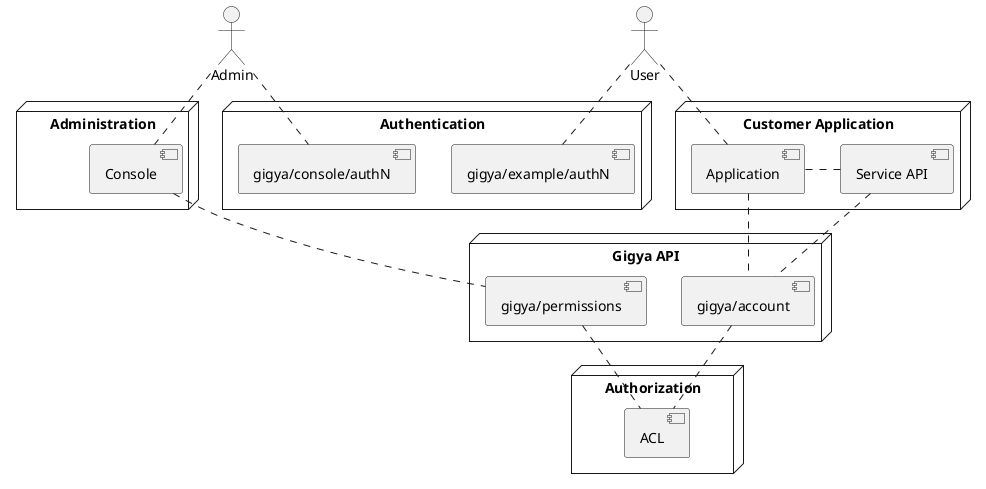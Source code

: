 @startuml

node "Customer Application" {
  [Application] 
  [Service API] 
 

}

node "Administration" {
 
'  [Policy Engine] as [PlainId]

  [Console]

}

node "Gigya API" {
  [gigya/account] as [Resource]
  [gigya/permissions] as [Admin Api]

}

node "Authentication" {
  [gigya/example/authN] as [AuthN]
  [gigya/console/authN] as [AuthN Admin]

}

node "Authorization" {
  [ACL] as [AuthZ]

}

actor "User"
actor "Admin"


[User].d.[Application]
[User]..[AuthN]

[Admin].d.[Console]
[Console]..[Admin Api]
[Admin]..[AuthN Admin]
[Admin Api]..[AuthZ]
[Application]..[Resource]
[Application].[Service API]
[Service API]..[Resource]
[Resource]..[AuthZ]
@enduml